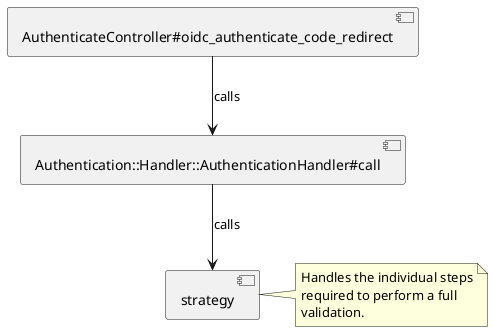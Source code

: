 @startuml
component controller as "AuthenticateController#oidc_authenticate_code_redirect"
component handler as "Authentication::Handler::AuthenticationHandler#call"
component strategy
note right
Handles the individual steps
required to perform a full
validation.
end note
controller --> handler : calls
handler --> strategy : calls
@enduml
